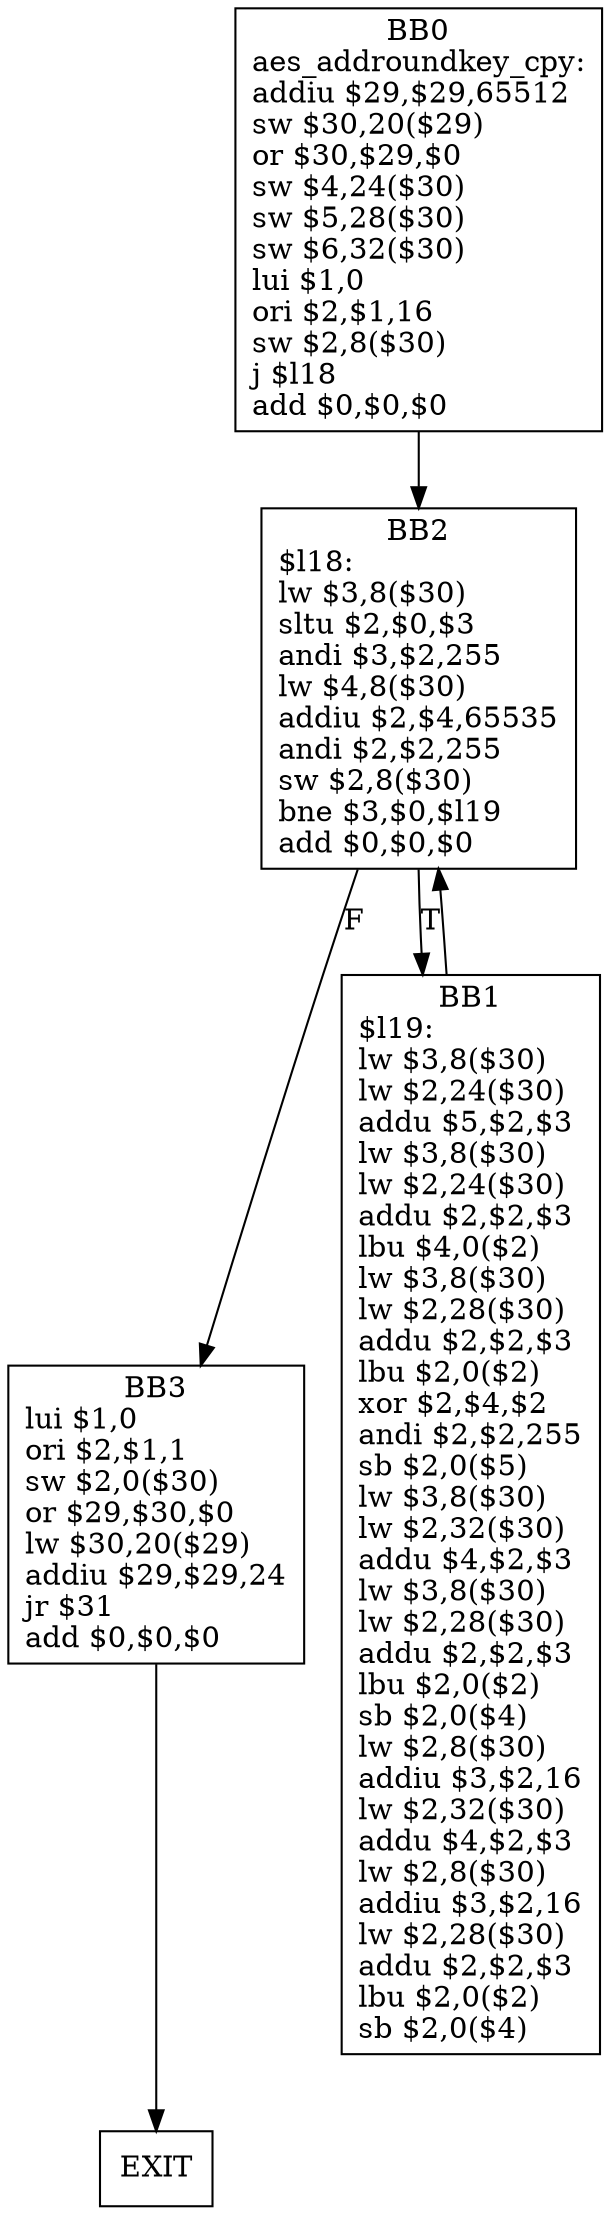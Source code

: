 digraph G1 {
node [shape = box];
BB0 [label = "BB0\naes_addroundkey_cpy:\laddiu $29,$29,65512\lsw $30,20($29)\lor $30,$29,$0\lsw $4,24($30)\lsw $5,28($30)\lsw $6,32($30)\llui $1,0\lori $2,$1,16\lsw $2,8($30)\lj $l18\ladd $0,$0,$0\l"] ;
BB0 -> BB2 [style = filled, label = ""];
BB2 [label = "BB2\n$l18:\llw $3,8($30)\lsltu $2,$0,$3\landi $3,$2,255\llw $4,8($30)\laddiu $2,$4,65535\landi $2,$2,255\lsw $2,8($30)\lbne $3,$0,$l19\ladd $0,$0,$0\l"] ;
BB2 -> BB3 [style = filled, label = "F"];
BB2 -> BB1[style = filled, label = "T"];
BB3 [label = "BB3\nlui $1,0\lori $2,$1,1\lsw $2,0($30)\lor $29,$30,$0\llw $30,20($29)\laddiu $29,$29,24\ljr $31\ladd $0,$0,$0\l"] ;
BB3 -> EXIT  [style = filled, label = ""];
BB1 [label = "BB1\n$l19:\llw $3,8($30)\llw $2,24($30)\laddu $5,$2,$3\llw $3,8($30)\llw $2,24($30)\laddu $2,$2,$3\llbu $4,0($2)\llw $3,8($30)\llw $2,28($30)\laddu $2,$2,$3\llbu $2,0($2)\lxor $2,$4,$2\landi $2,$2,255\lsb $2,0($5)\llw $3,8($30)\llw $2,32($30)\laddu $4,$2,$3\llw $3,8($30)\llw $2,28($30)\laddu $2,$2,$3\llbu $2,0($2)\lsb $2,0($4)\llw $2,8($30)\laddiu $3,$2,16\llw $2,32($30)\laddu $4,$2,$3\llw $2,8($30)\laddiu $3,$2,16\llw $2,28($30)\laddu $2,$2,$3\llbu $2,0($2)\lsb $2,0($4)\l"] ;
BB1 -> BB2 [style = filled, label = ""];
}
